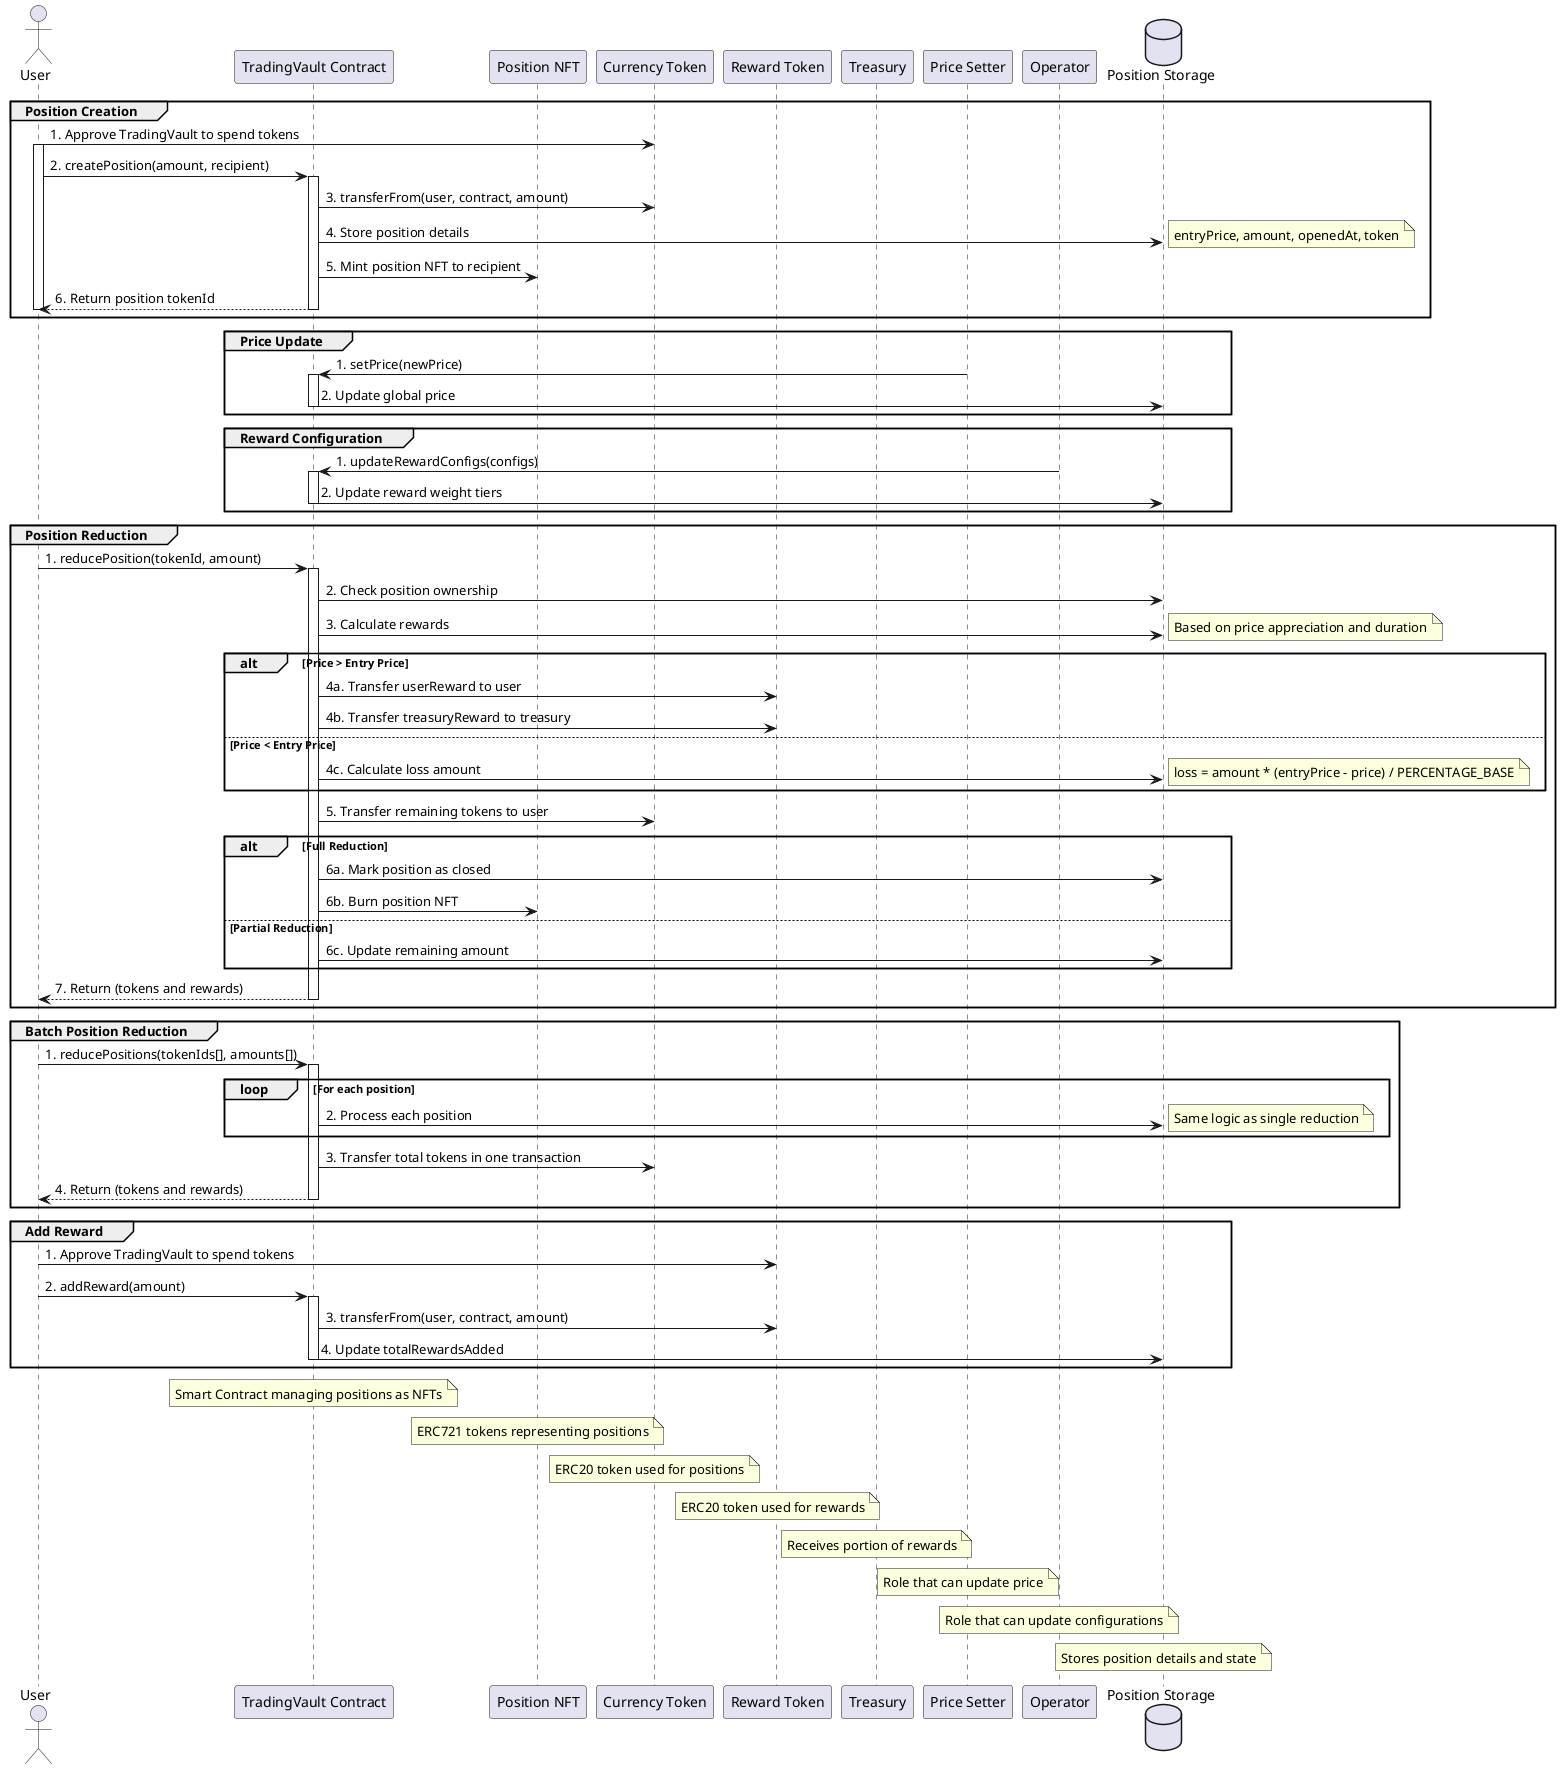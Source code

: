 @startuml TradingVault User Flow Sequence

' Define participants
actor User
participant "TradingVault Contract" as TradingVault
participant "Position NFT" as NFT
participant "Currency Token" as Currency
participant "Reward Token" as RewardToken
participant "Treasury" as Treasury
participant "Price Setter" as PriceSetter
participant "Operator" as Operator
database "Position Storage" as PositionStorage

' Style
skinparam sequence {
    ParticipantBackgroundColor LightBlue
    ActorBackgroundColor LightGreen
    DatabaseBackgroundColor LightPink
    LifeLineColor Gray
    BorderColor Black
}

' Position Creation Flow
group Position Creation
    User -> Currency: 1. Approve TradingVault to spend tokens
    activate User
    
    User -> TradingVault: 2. createPosition(amount, recipient)
    activate TradingVault
    
    TradingVault -> Currency: 3. transferFrom(user, contract, amount)
    TradingVault -> PositionStorage: 4. Store position details
    note right: entryPrice, amount, openedAt, token
    
    TradingVault -> NFT: 5. Mint position NFT to recipient
    TradingVault --> User: 6. Return position tokenId
    deactivate TradingVault
    deactivate User
end

' Price Update Flow
group Price Update
    PriceSetter -> TradingVault: 1. setPrice(newPrice)
    activate TradingVault
    TradingVault -> PositionStorage: 2. Update global price
    deactivate TradingVault
end

' Reward Configuration Flow
group Reward Configuration
    Operator -> TradingVault: 1. updateRewardConfigs(configs)
    activate TradingVault
    TradingVault -> PositionStorage: 2. Update reward weight tiers
    deactivate TradingVault
end

' Position Reduction Flow
group Position Reduction
    User -> TradingVault: 1. reducePosition(tokenId, amount)
    activate TradingVault
    
    TradingVault -> PositionStorage: 2. Check position ownership
    TradingVault -> PositionStorage: 3. Calculate rewards
    note right: Based on price appreciation and duration
    
    alt Price > Entry Price
        TradingVault -> RewardToken: 4a. Transfer userReward to user
        TradingVault -> RewardToken: 4b. Transfer treasuryReward to treasury
    else Price < Entry Price
        TradingVault -> PositionStorage: 4c. Calculate loss amount
        note right: loss = amount * (entryPrice - price) / PERCENTAGE_BASE
    end
    
    TradingVault -> Currency: 5. Transfer remaining tokens to user
    
    alt Full Reduction
        TradingVault -> PositionStorage: 6a. Mark position as closed
        TradingVault -> NFT: 6b. Burn position NFT
    else Partial Reduction
        TradingVault -> PositionStorage: 6c. Update remaining amount
    end
    
    TradingVault --> User: 7. Return (tokens and rewards)
    deactivate TradingVault
end

' Batch Position Reduction Flow
group Batch Position Reduction
    User -> TradingVault: 1. reducePositions(tokenIds[], amounts[])
    activate TradingVault
    
    loop For each position
        TradingVault -> PositionStorage: 2. Process each position
        note right: Same logic as single reduction
    end
    
    TradingVault -> Currency: 3. Transfer total tokens in one transaction
    TradingVault --> User: 4. Return (tokens and rewards)
    deactivate TradingVault
end

' Add Reward Flow
group Add Reward
    User -> RewardToken: 1. Approve TradingVault to spend tokens
    User -> TradingVault: 2. addReward(amount)
    activate TradingVault
    
    TradingVault -> RewardToken: 3. transferFrom(user, contract, amount)
    TradingVault -> PositionStorage: 4. Update totalRewardsAdded
    
    deactivate TradingVault
end

' Add notes
note over TradingVault: Smart Contract managing positions as NFTs
note over NFT: ERC721 tokens representing positions
note over Currency: ERC20 token used for positions
note over RewardToken: ERC20 token used for rewards
note over Treasury: Receives portion of rewards
note over PriceSetter: Role that can update price
note over Operator: Role that can update configurations
note over PositionStorage: Stores position details and state

@enduml 
